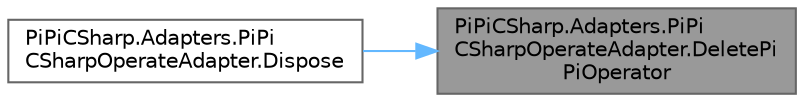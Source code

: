 digraph "PiPiCSharp.Adapters.PiPiCSharpOperateAdapter.DeletePiPiOperator"
{
 // LATEX_PDF_SIZE
  bgcolor="transparent";
  edge [fontname=Helvetica,fontsize=10,labelfontname=Helvetica,labelfontsize=10];
  node [fontname=Helvetica,fontsize=10,shape=box,height=0.2,width=0.4];
  rankdir="RL";
  Node1 [id="Node000001",label="PiPiCSharp.Adapters.PiPi\lCSharpOperateAdapter.DeletePi\lPiOperator",height=0.2,width=0.4,color="gray40", fillcolor="grey60", style="filled", fontcolor="black",tooltip="Invoke c++ PiPiOperator destructor."];
  Node1 -> Node2 [id="edge1_Node000001_Node000002",dir="back",color="steelblue1",style="solid",tooltip=" "];
  Node2 [id="Node000002",label="PiPiCSharp.Adapters.PiPi\lCSharpOperateAdapter.Dispose",height=0.2,width=0.4,color="grey40", fillcolor="white", style="filled",URL="$class_pi_pi_c_sharp_1_1_adapters_1_1_pi_pi_c_sharp_operate_adapter.html#a9306998bb6085d2c63cd2cb23866826f",tooltip="Invoke inner dispose."];
}
